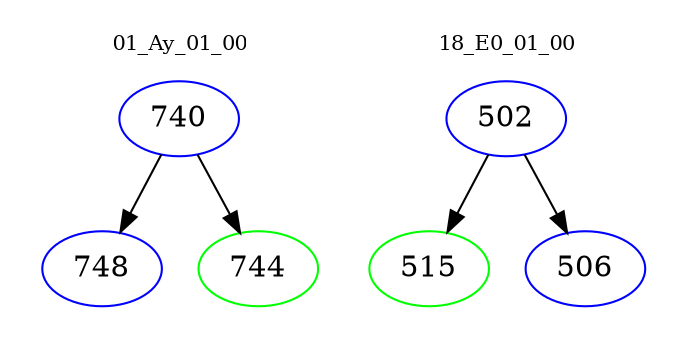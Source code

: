 digraph{
subgraph cluster_0 {
color = white
label = "01_Ay_01_00";
fontsize=10;
T0_740 [label="740", color="blue"]
T0_740 -> T0_748 [color="black"]
T0_748 [label="748", color="blue"]
T0_740 -> T0_744 [color="black"]
T0_744 [label="744", color="green"]
}
subgraph cluster_1 {
color = white
label = "18_E0_01_00";
fontsize=10;
T1_502 [label="502", color="blue"]
T1_502 -> T1_515 [color="black"]
T1_515 [label="515", color="green"]
T1_502 -> T1_506 [color="black"]
T1_506 [label="506", color="blue"]
}
}
